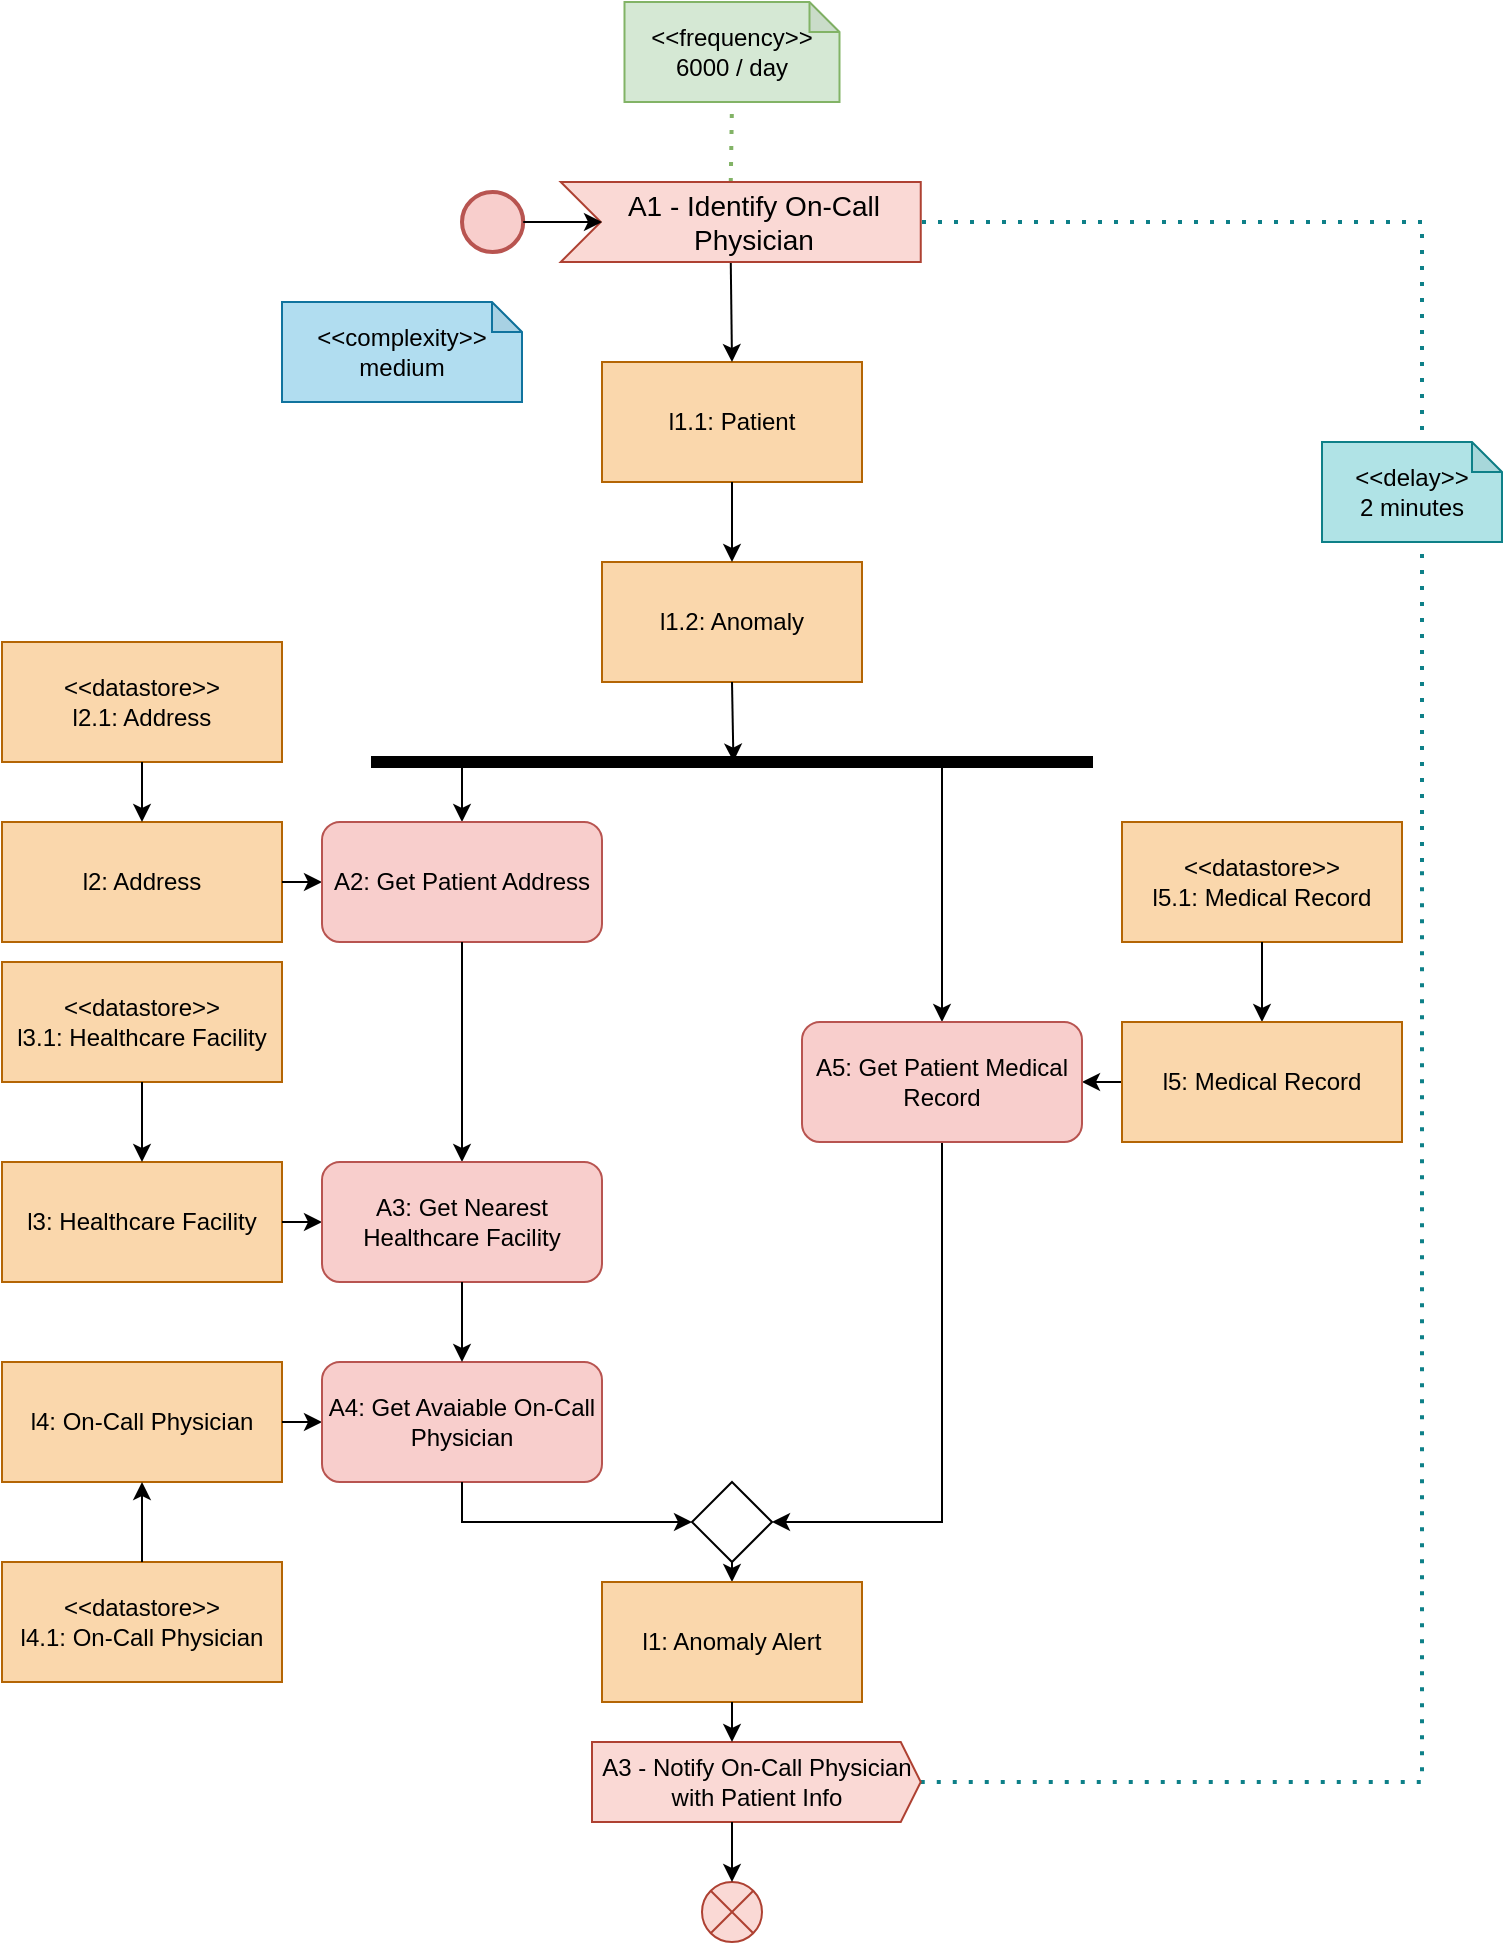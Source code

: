 <mxfile version="28.1.2">
  <diagram id="6TA1bxCG10VUq53LQCl_" name="Pagina-1">
    <mxGraphModel dx="1034" dy="1747" grid="1" gridSize="10" guides="1" tooltips="1" connect="1" arrows="1" fold="1" page="1" pageScale="1" pageWidth="827" pageHeight="1169" math="0" shadow="0" adaptiveColors="auto">
      <root>
        <mxCell id="0" />
        <mxCell id="1" parent="0" />
        <mxCell id="ehEu_LTq02Jqm6IyUcni-38" value="l1.1: Patient" style="rounded=0;whiteSpace=wrap;html=1;fillColor=#fad7ac;strokeColor=#b46504;" parent="1" vertex="1">
          <mxGeometry x="310" y="170" width="130" height="60" as="geometry" />
        </mxCell>
        <mxCell id="ehEu_LTq02Jqm6IyUcni-39" value="" style="endArrow=classic;html=1;rounded=0;exitX=0;exitY=0;exitDx=85;exitDy=40;exitPerimeter=0;entryX=0.5;entryY=0;entryDx=0;entryDy=0;" parent="1" source="ehEu_LTq02Jqm6IyUcni-51" target="ehEu_LTq02Jqm6IyUcni-38" edge="1">
          <mxGeometry width="50" height="50" relative="1" as="geometry">
            <mxPoint x="380" y="250" as="sourcePoint" />
            <mxPoint x="430" y="200" as="targetPoint" />
          </mxGeometry>
        </mxCell>
        <mxCell id="ehEu_LTq02Jqm6IyUcni-43" value="" style="endArrow=classic;html=1;rounded=0;entryX=0.5;entryY=0;entryDx=0;entryDy=0;" parent="1" source="UiVR0htfBsRFf4U2061H-15" target="UiVR0htfBsRFf4U2061H-23" edge="1">
          <mxGeometry width="50" height="50" relative="1" as="geometry">
            <mxPoint x="240" y="660" as="sourcePoint" />
            <mxPoint x="230" y="640" as="targetPoint" />
          </mxGeometry>
        </mxCell>
        <mxCell id="ehEu_LTq02Jqm6IyUcni-44" value="" style="shape=sumEllipse;perimeter=ellipsePerimeter;whiteSpace=wrap;html=1;backgroundOutline=1;fillColor=#fad9d5;strokeColor=#ae4132;rounded=0;" parent="1" vertex="1">
          <mxGeometry x="360" y="930" width="30" height="30" as="geometry" />
        </mxCell>
        <mxCell id="ehEu_LTq02Jqm6IyUcni-45" value="" style="endArrow=none;dashed=1;html=1;dashPattern=1 3;strokeWidth=2;rounded=0;entryX=1;entryY=0.5;entryDx=0;entryDy=0;entryPerimeter=0;fillColor=#b0e3e6;strokeColor=#0e8088;" parent="1" target="ehEu_LTq02Jqm6IyUcni-51" edge="1">
          <mxGeometry width="50" height="50" relative="1" as="geometry">
            <mxPoint x="720" y="420" as="sourcePoint" />
            <mxPoint x="430" y="100" as="targetPoint" />
            <Array as="points">
              <mxPoint x="720" y="260" />
              <mxPoint x="720" y="100" />
            </Array>
          </mxGeometry>
        </mxCell>
        <mxCell id="ehEu_LTq02Jqm6IyUcni-46" value="" style="endArrow=none;dashed=1;html=1;dashPattern=1 3;strokeWidth=2;rounded=0;exitX=1;exitY=0.5;exitDx=0;exitDy=0;fillColor=#b0e3e6;strokeColor=#0e8088;exitPerimeter=0;" parent="1" source="ehEu_LTq02Jqm6IyUcni-60" edge="1">
          <mxGeometry width="50" height="50" relative="1" as="geometry">
            <mxPoint x="630" y="570" as="sourcePoint" />
            <mxPoint x="720" y="420" as="targetPoint" />
            <Array as="points">
              <mxPoint x="720" y="880" />
            </Array>
          </mxGeometry>
        </mxCell>
        <mxCell id="ehEu_LTq02Jqm6IyUcni-47" value="&amp;lt;&amp;lt;delay&amp;gt;&amp;gt;&lt;br&gt;2 minutes" style="shape=note;whiteSpace=wrap;html=1;backgroundOutline=1;darkOpacity=0.05;size=15;fillColor=#b0e3e6;strokeColor=#0e8088;rounded=0;" parent="1" vertex="1">
          <mxGeometry x="670" y="210" width="90" height="50" as="geometry" />
        </mxCell>
        <mxCell id="ehEu_LTq02Jqm6IyUcni-48" value="&amp;lt;&amp;lt;frequency&amp;gt;&amp;gt;&lt;br&gt;6000 / day" style="shape=note;whiteSpace=wrap;html=1;backgroundOutline=1;darkOpacity=0.05;size=15;fillColor=#d5e8d4;strokeColor=#82b366;rounded=0;" parent="1" vertex="1">
          <mxGeometry x="321.25" y="-10" width="107.5" height="50" as="geometry" />
        </mxCell>
        <mxCell id="ehEu_LTq02Jqm6IyUcni-49" value="" style="endArrow=none;dashed=1;html=1;dashPattern=1 3;strokeWidth=2;rounded=0;entryX=0.5;entryY=1;entryDx=0;entryDy=0;entryPerimeter=0;exitX=0;exitY=0;exitDx=85;exitDy=0;exitPerimeter=0;fillColor=#d5e8d4;strokeColor=#82b366;" parent="1" source="ehEu_LTq02Jqm6IyUcni-51" target="ehEu_LTq02Jqm6IyUcni-48" edge="1">
          <mxGeometry width="50" height="50" relative="1" as="geometry">
            <mxPoint x="380" y="250" as="sourcePoint" />
            <mxPoint x="430" y="200" as="targetPoint" />
            <Array as="points">
              <mxPoint x="375" y="40" />
            </Array>
          </mxGeometry>
        </mxCell>
        <mxCell id="ehEu_LTq02Jqm6IyUcni-50" value="&amp;lt;&amp;lt;complexity&amp;gt;&amp;gt;&lt;br&gt;medium" style="shape=note;whiteSpace=wrap;html=1;backgroundOutline=1;darkOpacity=0.05;size=15;fillColor=#b1ddf0;strokeColor=#10739e;rounded=0;" parent="1" vertex="1">
          <mxGeometry x="150" y="140" width="120" height="50" as="geometry" />
        </mxCell>
        <mxCell id="ehEu_LTq02Jqm6IyUcni-51" value="A1 - Identify On-Call Physician" style="html=1;shape=mxgraph.infographic.ribbonSimple;notch1=20;notch2=0;align=center;verticalAlign=middle;fontSize=14;fontStyle=0;fillColor=#fad9d5;flipH=0;spacingRight=0;spacingLeft=14;whiteSpace=wrap;strokeColor=#ae4132;rounded=0;" parent="1" vertex="1">
          <mxGeometry x="289.38" y="80" width="180" height="40" as="geometry" />
        </mxCell>
        <mxCell id="ehEu_LTq02Jqm6IyUcni-53" value="&amp;lt;&amp;lt;datastore&amp;gt;&amp;gt;&lt;div&gt;l2.1: Address&lt;/div&gt;" style="rounded=0;whiteSpace=wrap;html=1;fillColor=#fad7ac;strokeColor=#b46504;" parent="1" vertex="1">
          <mxGeometry x="10" y="310" width="140" height="60" as="geometry" />
        </mxCell>
        <mxCell id="ehEu_LTq02Jqm6IyUcni-54" value="l2: Address" style="rounded=0;whiteSpace=wrap;html=1;fillColor=#fad7ac;strokeColor=#b46504;" parent="1" vertex="1">
          <mxGeometry x="10" y="400" width="140" height="60" as="geometry" />
        </mxCell>
        <mxCell id="ehEu_LTq02Jqm6IyUcni-55" value="" style="endArrow=classic;html=1;rounded=0;exitX=0.5;exitY=1;exitDx=0;exitDy=0;entryX=0.5;entryY=0;entryDx=0;entryDy=0;" parent="1" source="ehEu_LTq02Jqm6IyUcni-53" target="ehEu_LTq02Jqm6IyUcni-54" edge="1">
          <mxGeometry width="50" height="50" relative="1" as="geometry">
            <mxPoint x="380" y="400" as="sourcePoint" />
            <mxPoint x="430" y="350" as="targetPoint" />
          </mxGeometry>
        </mxCell>
        <mxCell id="ehEu_LTq02Jqm6IyUcni-56" value="" style="endArrow=classic;html=1;rounded=0;entryX=0;entryY=0.5;entryDx=0;entryDy=0;" parent="1" edge="1">
          <mxGeometry width="50" height="50" relative="1" as="geometry">
            <mxPoint x="150" y="430" as="sourcePoint" />
            <mxPoint x="170" y="430" as="targetPoint" />
          </mxGeometry>
        </mxCell>
        <mxCell id="ehEu_LTq02Jqm6IyUcni-57" value="" style="html=1;points=[];perimeter=orthogonalPerimeter;fillColor=strokeColor;rotation=90;rounded=0;" parent="1" vertex="1">
          <mxGeometry x="372.5" y="190" width="5" height="360" as="geometry" />
        </mxCell>
        <mxCell id="ehEu_LTq02Jqm6IyUcni-60" value="A3 - Notify On-Call Physician &lt;br&gt;with Patient Info" style="html=1;shadow=0;dashed=0;align=center;verticalAlign=middle;shape=mxgraph.arrows2.arrow;dy=0;dx=10;notch=0;fillColor=#fad9d5;strokeColor=#ae4132;rounded=0;" parent="1" vertex="1">
          <mxGeometry x="305" y="860" width="164.38" height="40" as="geometry" />
        </mxCell>
        <mxCell id="ehEu_LTq02Jqm6IyUcni-61" value="" style="endArrow=classic;html=1;rounded=0;exitX=0;exitY=0;exitDx=70;exitDy=40;entryX=0.5;entryY=0;entryDx=0;entryDy=0;exitPerimeter=0;" parent="1" source="ehEu_LTq02Jqm6IyUcni-60" target="ehEu_LTq02Jqm6IyUcni-44" edge="1">
          <mxGeometry width="50" height="50" relative="1" as="geometry">
            <mxPoint x="340" y="790" as="sourcePoint" />
            <mxPoint x="340" y="830" as="targetPoint" />
          </mxGeometry>
        </mxCell>
        <mxCell id="ehEu_LTq02Jqm6IyUcni-62" value="" style="endArrow=classic;html=1;rounded=0;entryX=0.5;entryY=0;entryDx=0;entryDy=0;" parent="1" target="UiVR0htfBsRFf4U2061H-1" edge="1">
          <mxGeometry width="50" height="50" relative="1" as="geometry">
            <mxPoint x="240" y="370" as="sourcePoint" />
            <mxPoint x="240" y="410" as="targetPoint" />
          </mxGeometry>
        </mxCell>
        <mxCell id="ehEu_LTq02Jqm6IyUcni-63" value="&amp;lt;&amp;lt;datastore&amp;gt;&amp;gt;&lt;div&gt;l5.1: Medical Record&lt;/div&gt;" style="rounded=0;whiteSpace=wrap;html=1;fillColor=#fad7ac;strokeColor=#b46504;" parent="1" vertex="1">
          <mxGeometry x="570" y="400" width="140" height="60" as="geometry" />
        </mxCell>
        <mxCell id="ehEu_LTq02Jqm6IyUcni-64" value="" style="endArrow=classic;html=1;rounded=0;exitX=0;exitY=0.5;exitDx=0;exitDy=0;entryX=1;entryY=0.5;entryDx=0;entryDy=0;" parent="1" source="ehEu_LTq02Jqm6IyUcni-69" target="UiVR0htfBsRFf4U2061H-2" edge="1">
          <mxGeometry width="50" height="50" relative="1" as="geometry">
            <mxPoint x="560" y="510" as="sourcePoint" />
            <mxPoint x="540" y="530" as="targetPoint" />
          </mxGeometry>
        </mxCell>
        <mxCell id="ehEu_LTq02Jqm6IyUcni-65" value="" style="endArrow=classic;html=1;rounded=0;exitX=0.5;exitY=1;exitDx=0;exitDy=0;entryX=1;entryY=0.5;entryDx=0;entryDy=0;" parent="1" source="UiVR0htfBsRFf4U2061H-2" target="UiVR0htfBsRFf4U2061H-15" edge="1">
          <mxGeometry width="50" height="50" relative="1" as="geometry">
            <mxPoint x="620" y="450" as="sourcePoint" />
            <mxPoint x="480" y="700" as="targetPoint" />
            <Array as="points">
              <mxPoint x="480" y="750" />
            </Array>
          </mxGeometry>
        </mxCell>
        <mxCell id="ehEu_LTq02Jqm6IyUcni-68" value="" style="endArrow=classic;html=1;rounded=0;exitX=0.5;exitY=1;exitDx=0;exitDy=0;entryX=0.5;entryY=0;entryDx=0;entryDy=0;" parent="1" source="ehEu_LTq02Jqm6IyUcni-63" target="ehEu_LTq02Jqm6IyUcni-69" edge="1">
          <mxGeometry width="50" height="50" relative="1" as="geometry">
            <mxPoint x="480" y="570" as="sourcePoint" />
            <mxPoint x="480" y="720" as="targetPoint" />
          </mxGeometry>
        </mxCell>
        <mxCell id="ehEu_LTq02Jqm6IyUcni-69" value="l5: Medical Record" style="rounded=0;whiteSpace=wrap;html=1;fillColor=#fad7ac;strokeColor=#b46504;" parent="1" vertex="1">
          <mxGeometry x="570" y="500" width="140" height="60" as="geometry" />
        </mxCell>
        <mxCell id="ehEu_LTq02Jqm6IyUcni-72" value="" style="endArrow=classic;html=1;rounded=0;entryX=0.5;entryY=0;entryDx=0;entryDy=0;" parent="1" target="UiVR0htfBsRFf4U2061H-2" edge="1">
          <mxGeometry width="50" height="50" relative="1" as="geometry">
            <mxPoint x="480" y="370" as="sourcePoint" />
            <mxPoint x="480" y="410" as="targetPoint" />
          </mxGeometry>
        </mxCell>
        <mxCell id="ehEu_LTq02Jqm6IyUcni-75" value="l1.2: Anomaly" style="rounded=0;whiteSpace=wrap;html=1;fillColor=#fad7ac;strokeColor=#b46504;" parent="1" vertex="1">
          <mxGeometry x="310" y="270" width="130" height="60" as="geometry" />
        </mxCell>
        <mxCell id="ehEu_LTq02Jqm6IyUcni-76" value="" style="endArrow=classic;html=1;rounded=0;exitX=0.5;exitY=1;exitDx=0;exitDy=0;entryX=0.5;entryY=0;entryDx=0;entryDy=0;" parent="1" source="ehEu_LTq02Jqm6IyUcni-38" target="ehEu_LTq02Jqm6IyUcni-75" edge="1">
          <mxGeometry width="50" height="50" relative="1" as="geometry">
            <mxPoint x="370" y="250" as="sourcePoint" />
            <mxPoint x="371" y="300" as="targetPoint" />
          </mxGeometry>
        </mxCell>
        <mxCell id="ehEu_LTq02Jqm6IyUcni-77" value="" style="endArrow=classic;html=1;rounded=0;exitX=0.5;exitY=1;exitDx=0;exitDy=0;entryX=0.46;entryY=0.498;entryDx=0;entryDy=0;entryPerimeter=0;" parent="1" source="ehEu_LTq02Jqm6IyUcni-75" target="ehEu_LTq02Jqm6IyUcni-57" edge="1">
          <mxGeometry width="50" height="50" relative="1" as="geometry">
            <mxPoint x="240" y="340" as="sourcePoint" />
            <mxPoint x="241" y="390" as="targetPoint" />
          </mxGeometry>
        </mxCell>
        <mxCell id="UiVR0htfBsRFf4U2061H-1" value="A2: Get Patient Address" style="rounded=1;whiteSpace=wrap;html=1;fillColor=#f8cecc;strokeColor=#b85450;" parent="1" vertex="1">
          <mxGeometry x="170" y="400" width="140" height="60" as="geometry" />
        </mxCell>
        <mxCell id="UiVR0htfBsRFf4U2061H-2" value="A5: Get Patient Medical Record" style="rounded=1;whiteSpace=wrap;html=1;fillColor=#f8cecc;strokeColor=#b85450;" parent="1" vertex="1">
          <mxGeometry x="410" y="500" width="140" height="60" as="geometry" />
        </mxCell>
        <mxCell id="UiVR0htfBsRFf4U2061H-9" value="&amp;lt;&amp;lt;datastore&amp;gt;&amp;gt;&lt;div&gt;l3.1:&amp;nbsp;&lt;span style=&quot;background-color: transparent; color: light-dark(rgb(0, 0, 0), rgb(255, 255, 255));&quot;&gt;Healthcare Facility&lt;/span&gt;&lt;/div&gt;" style="rounded=0;whiteSpace=wrap;html=1;fillColor=#fad7ac;strokeColor=#b46504;" parent="1" vertex="1">
          <mxGeometry x="10" y="470" width="140" height="60" as="geometry" />
        </mxCell>
        <mxCell id="UiVR0htfBsRFf4U2061H-10" value="l3: Healthcare Facility" style="rounded=0;whiteSpace=wrap;html=1;fillColor=#fad7ac;strokeColor=#b46504;" parent="1" vertex="1">
          <mxGeometry x="10" y="570" width="140" height="60" as="geometry" />
        </mxCell>
        <mxCell id="UiVR0htfBsRFf4U2061H-11" value="" style="endArrow=classic;html=1;rounded=0;exitX=0.5;exitY=1;exitDx=0;exitDy=0;entryX=0.5;entryY=0;entryDx=0;entryDy=0;" parent="1" edge="1">
          <mxGeometry width="50" height="50" relative="1" as="geometry">
            <mxPoint x="80" y="530" as="sourcePoint" />
            <mxPoint x="80" y="570" as="targetPoint" />
          </mxGeometry>
        </mxCell>
        <mxCell id="UiVR0htfBsRFf4U2061H-12" value="" style="endArrow=classic;html=1;rounded=0;entryX=0;entryY=0.5;entryDx=0;entryDy=0;" parent="1" edge="1">
          <mxGeometry width="50" height="50" relative="1" as="geometry">
            <mxPoint x="150" y="600" as="sourcePoint" />
            <mxPoint x="170" y="600" as="targetPoint" />
          </mxGeometry>
        </mxCell>
        <mxCell id="UiVR0htfBsRFf4U2061H-13" value="" style="endArrow=classic;html=1;rounded=0;exitX=0.5;exitY=1;exitDx=0;exitDy=0;" parent="1" source="UiVR0htfBsRFf4U2061H-1" edge="1">
          <mxGeometry width="50" height="50" relative="1" as="geometry">
            <mxPoint x="240" y="530" as="sourcePoint" />
            <mxPoint x="240" y="570" as="targetPoint" />
          </mxGeometry>
        </mxCell>
        <mxCell id="UiVR0htfBsRFf4U2061H-14" value="A3: Get Nearest Healthcare Facility" style="rounded=1;whiteSpace=wrap;html=1;fillColor=#f8cecc;strokeColor=#b85450;" parent="1" vertex="1">
          <mxGeometry x="170" y="570" width="140" height="60" as="geometry" />
        </mxCell>
        <mxCell id="UiVR0htfBsRFf4U2061H-15" value="" style="rhombus;whiteSpace=wrap;html=1;" parent="1" vertex="1">
          <mxGeometry x="355" y="730" width="40" height="40" as="geometry" />
        </mxCell>
        <mxCell id="UiVR0htfBsRFf4U2061H-16" value="&amp;lt;&amp;lt;datastore&amp;gt;&amp;gt;&lt;div&gt;l4.1:&amp;nbsp;&lt;span style=&quot;background-color: transparent; color: light-dark(rgb(0, 0, 0), rgb(255, 255, 255));&quot;&gt;On-Call Physician&lt;/span&gt;&lt;/div&gt;" style="rounded=0;whiteSpace=wrap;html=1;fillColor=#fad7ac;strokeColor=#b46504;" parent="1" vertex="1">
          <mxGeometry x="10" y="770" width="140" height="60" as="geometry" />
        </mxCell>
        <mxCell id="UiVR0htfBsRFf4U2061H-17" value="l4: On-Call Physician" style="rounded=0;whiteSpace=wrap;html=1;fillColor=#fad7ac;strokeColor=#b46504;" parent="1" vertex="1">
          <mxGeometry x="10" y="670" width="140" height="60" as="geometry" />
        </mxCell>
        <mxCell id="UiVR0htfBsRFf4U2061H-18" value="" style="endArrow=classic;html=1;rounded=0;exitX=0.5;exitY=0;exitDx=0;exitDy=0;entryX=0.5;entryY=1;entryDx=0;entryDy=0;" parent="1" source="UiVR0htfBsRFf4U2061H-16" target="UiVR0htfBsRFf4U2061H-17" edge="1">
          <mxGeometry width="50" height="50" relative="1" as="geometry">
            <mxPoint x="80" y="700" as="sourcePoint" />
            <mxPoint x="80" y="810" as="targetPoint" />
          </mxGeometry>
        </mxCell>
        <mxCell id="UiVR0htfBsRFf4U2061H-19" value="" style="endArrow=classic;html=1;rounded=0;entryX=0;entryY=0.5;entryDx=0;entryDy=0;exitX=1;exitY=0.5;exitDx=0;exitDy=0;" parent="1" source="UiVR0htfBsRFf4U2061H-17" target="UiVR0htfBsRFf4U2061H-20" edge="1">
          <mxGeometry width="50" height="50" relative="1" as="geometry">
            <mxPoint x="150" y="770" as="sourcePoint" />
            <mxPoint x="170" y="770" as="targetPoint" />
          </mxGeometry>
        </mxCell>
        <mxCell id="UiVR0htfBsRFf4U2061H-20" value="A4: Get Avaiable On-Call Physician" style="rounded=1;whiteSpace=wrap;html=1;fillColor=#f8cecc;strokeColor=#b85450;" parent="1" vertex="1">
          <mxGeometry x="170" y="670" width="140" height="60" as="geometry" />
        </mxCell>
        <mxCell id="UiVR0htfBsRFf4U2061H-21" value="" style="endArrow=classic;html=1;rounded=0;exitX=0.5;exitY=1;exitDx=0;exitDy=0;entryX=0.5;entryY=0;entryDx=0;entryDy=0;" parent="1" source="UiVR0htfBsRFf4U2061H-14" target="UiVR0htfBsRFf4U2061H-20" edge="1">
          <mxGeometry width="50" height="50" relative="1" as="geometry">
            <mxPoint x="200" y="810" as="sourcePoint" />
            <mxPoint x="200" y="920" as="targetPoint" />
          </mxGeometry>
        </mxCell>
        <mxCell id="UiVR0htfBsRFf4U2061H-22" value="" style="endArrow=classic;html=1;rounded=0;exitX=0.5;exitY=1;exitDx=0;exitDy=0;entryX=0;entryY=0.5;entryDx=0;entryDy=0;" parent="1" source="UiVR0htfBsRFf4U2061H-20" target="UiVR0htfBsRFf4U2061H-15" edge="1">
          <mxGeometry width="50" height="50" relative="1" as="geometry">
            <mxPoint x="190" y="790" as="sourcePoint" />
            <mxPoint x="190" y="900" as="targetPoint" />
            <Array as="points">
              <mxPoint x="240" y="750" />
            </Array>
          </mxGeometry>
        </mxCell>
        <mxCell id="UiVR0htfBsRFf4U2061H-23" value="l1: Anomaly Alert" style="rounded=0;whiteSpace=wrap;html=1;fillColor=#fad7ac;strokeColor=#b46504;" parent="1" vertex="1">
          <mxGeometry x="310" y="780" width="130" height="60" as="geometry" />
        </mxCell>
        <mxCell id="UiVR0htfBsRFf4U2061H-24" value="" style="endArrow=classic;html=1;rounded=0;entryX=0;entryY=0;entryDx=70;entryDy=0;exitX=0.5;exitY=1;exitDx=0;exitDy=0;entryPerimeter=0;" parent="1" source="UiVR0htfBsRFf4U2061H-23" target="ehEu_LTq02Jqm6IyUcni-60" edge="1">
          <mxGeometry width="50" height="50" relative="1" as="geometry">
            <mxPoint x="490" y="820" as="sourcePoint" />
            <mxPoint x="490" y="830" as="targetPoint" />
          </mxGeometry>
        </mxCell>
        <mxCell id="g_y9jzFfGcLNLJTsL9AF-1" value="" style="strokeWidth=2;html=1;shape=mxgraph.flowchart.start_2;whiteSpace=wrap;fillColor=#f8cecc;strokeColor=#b85450;" vertex="1" parent="1">
          <mxGeometry x="240" y="85" width="30.62" height="30" as="geometry" />
        </mxCell>
        <mxCell id="g_y9jzFfGcLNLJTsL9AF-2" value="" style="endArrow=classic;html=1;rounded=0;exitX=1;exitY=0.5;exitDx=0;exitDy=0;exitPerimeter=0;entryX=0;entryY=0;entryDx=20;entryDy=20;entryPerimeter=0;" edge="1" parent="1" source="g_y9jzFfGcLNLJTsL9AF-1">
          <mxGeometry width="50" height="50" relative="1" as="geometry">
            <mxPoint x="225.62" y="90" as="sourcePoint" />
            <mxPoint x="310" y="100" as="targetPoint" />
          </mxGeometry>
        </mxCell>
      </root>
    </mxGraphModel>
  </diagram>
</mxfile>
